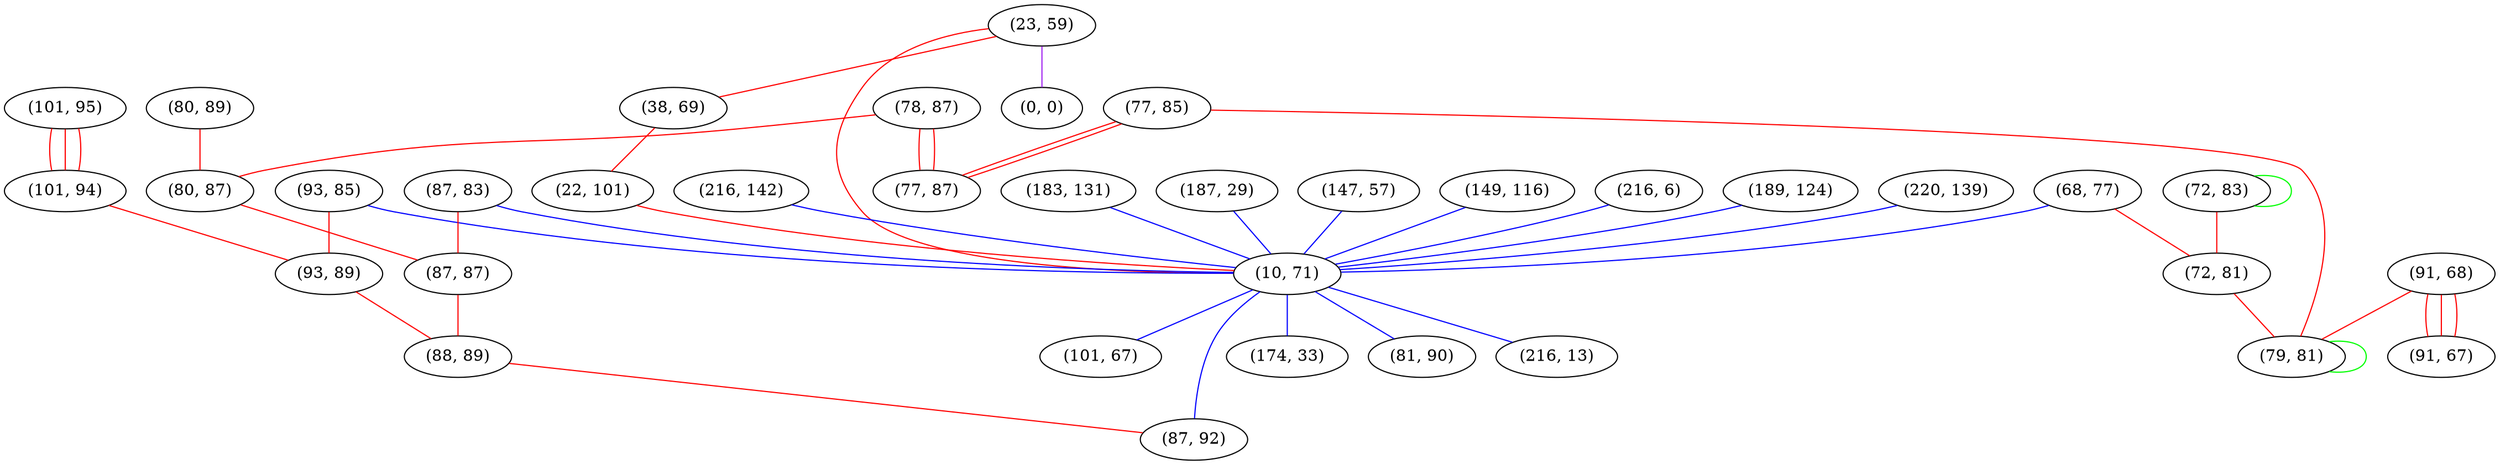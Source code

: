 graph "" {
"(149, 116)";
"(216, 6)";
"(189, 124)";
"(72, 83)";
"(23, 59)";
"(77, 85)";
"(101, 95)";
"(220, 139)";
"(216, 142)";
"(68, 77)";
"(183, 131)";
"(80, 89)";
"(78, 87)";
"(38, 69)";
"(187, 29)";
"(101, 94)";
"(0, 0)";
"(93, 85)";
"(22, 101)";
"(147, 57)";
"(91, 68)";
"(80, 87)";
"(72, 81)";
"(93, 89)";
"(79, 81)";
"(87, 83)";
"(77, 87)";
"(10, 71)";
"(87, 87)";
"(88, 89)";
"(87, 92)";
"(174, 33)";
"(81, 90)";
"(216, 13)";
"(91, 67)";
"(101, 67)";
"(149, 116)" -- "(10, 71)"  [color=blue, key=0, weight=3];
"(216, 6)" -- "(10, 71)"  [color=blue, key=0, weight=3];
"(189, 124)" -- "(10, 71)"  [color=blue, key=0, weight=3];
"(72, 83)" -- "(72, 81)"  [color=red, key=0, weight=1];
"(72, 83)" -- "(72, 83)"  [color=green, key=0, weight=2];
"(23, 59)" -- "(10, 71)"  [color=red, key=0, weight=1];
"(23, 59)" -- "(0, 0)"  [color=purple, key=0, weight=4];
"(23, 59)" -- "(38, 69)"  [color=red, key=0, weight=1];
"(77, 85)" -- "(77, 87)"  [color=red, key=0, weight=1];
"(77, 85)" -- "(77, 87)"  [color=red, key=1, weight=1];
"(77, 85)" -- "(79, 81)"  [color=red, key=0, weight=1];
"(101, 95)" -- "(101, 94)"  [color=red, key=0, weight=1];
"(101, 95)" -- "(101, 94)"  [color=red, key=1, weight=1];
"(101, 95)" -- "(101, 94)"  [color=red, key=2, weight=1];
"(220, 139)" -- "(10, 71)"  [color=blue, key=0, weight=3];
"(216, 142)" -- "(10, 71)"  [color=blue, key=0, weight=3];
"(68, 77)" -- "(72, 81)"  [color=red, key=0, weight=1];
"(68, 77)" -- "(10, 71)"  [color=blue, key=0, weight=3];
"(183, 131)" -- "(10, 71)"  [color=blue, key=0, weight=3];
"(80, 89)" -- "(80, 87)"  [color=red, key=0, weight=1];
"(78, 87)" -- "(77, 87)"  [color=red, key=0, weight=1];
"(78, 87)" -- "(77, 87)"  [color=red, key=1, weight=1];
"(78, 87)" -- "(80, 87)"  [color=red, key=0, weight=1];
"(38, 69)" -- "(22, 101)"  [color=red, key=0, weight=1];
"(187, 29)" -- "(10, 71)"  [color=blue, key=0, weight=3];
"(101, 94)" -- "(93, 89)"  [color=red, key=0, weight=1];
"(93, 85)" -- "(10, 71)"  [color=blue, key=0, weight=3];
"(93, 85)" -- "(93, 89)"  [color=red, key=0, weight=1];
"(22, 101)" -- "(10, 71)"  [color=red, key=0, weight=1];
"(147, 57)" -- "(10, 71)"  [color=blue, key=0, weight=3];
"(91, 68)" -- "(91, 67)"  [color=red, key=0, weight=1];
"(91, 68)" -- "(91, 67)"  [color=red, key=1, weight=1];
"(91, 68)" -- "(91, 67)"  [color=red, key=2, weight=1];
"(91, 68)" -- "(79, 81)"  [color=red, key=0, weight=1];
"(80, 87)" -- "(87, 87)"  [color=red, key=0, weight=1];
"(72, 81)" -- "(79, 81)"  [color=red, key=0, weight=1];
"(93, 89)" -- "(88, 89)"  [color=red, key=0, weight=1];
"(79, 81)" -- "(79, 81)"  [color=green, key=0, weight=2];
"(87, 83)" -- "(10, 71)"  [color=blue, key=0, weight=3];
"(87, 83)" -- "(87, 87)"  [color=red, key=0, weight=1];
"(10, 71)" -- "(87, 92)"  [color=blue, key=0, weight=3];
"(10, 71)" -- "(174, 33)"  [color=blue, key=0, weight=3];
"(10, 71)" -- "(216, 13)"  [color=blue, key=0, weight=3];
"(10, 71)" -- "(81, 90)"  [color=blue, key=0, weight=3];
"(10, 71)" -- "(101, 67)"  [color=blue, key=0, weight=3];
"(87, 87)" -- "(88, 89)"  [color=red, key=0, weight=1];
"(88, 89)" -- "(87, 92)"  [color=red, key=0, weight=1];
}
